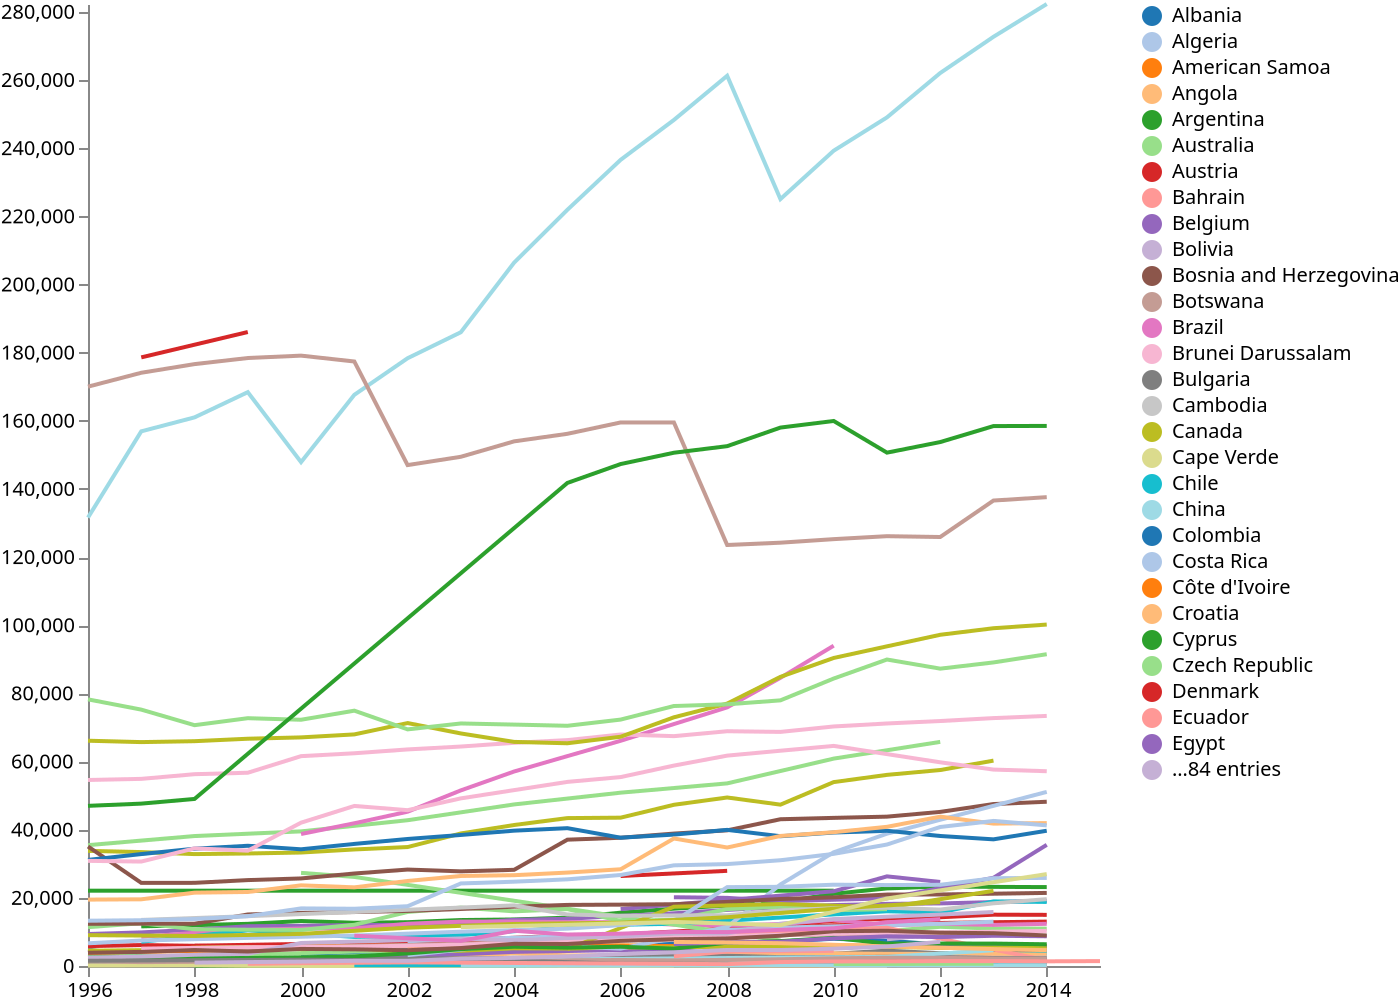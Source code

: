 {
  "$schema": "https://vega.github.io/schema/vega/v3.0.json",
  "width": 700,
  "height": 500,
  "autosize": {"type": "fit", "resize": true, "contains": "padding"},
  "data": [
    {
      "name": "source",
      "values": [
  {"area":"Albania","year":2008,"Units of measurement":"Number","value":196},
  {"area":"Algeria","year":2005,"Units of measurement":"Number","value":4863},
  {"area":"American Samoa","year":2005,"Units of measurement":"Number","value":6},
  {"area":"American Samoa","year":2004,"Units of measurement":"Number","value":9},
  {"area":"American Samoa","year":2003,"Units of measurement":"Number","value":24},
  {"area":"American Samoa","year":2002,"Units of measurement":"Number","value":5},
  {"area":"Angola","year":2011,"Units of measurement":"Number","value":916},
  {"area":"Argentina","year":2014,"Units of measurement":"Number","value":23153},
  {"area":"Argentina","year":2013,"Units of measurement":"Number","value":23220.21},
  {"area":"Argentina","year":2012,"Units of measurement":"Number","value":23331.54},
  {"area":"Argentina","year":2011,"Units of measurement":"Number","value":22766},
  {"area":"Argentina","year":2010,"Units of measurement":"Number","value":21190},
  {"area":"Argentina","year":2009,"Units of measurement":"Number","value":18728},
  {"area":"Argentina","year":2008,"Units of measurement":"Number","value":17747},
  {"area":"Argentina","year":2007,"Units of measurement":"Number","value":16825},
  {"area":"Argentina","year":2006,"Units of measurement":"Number","value":15648},
  {"area":"Argentina","year":2005,"Units of measurement":"Number","value":14200},
  {"area":"Argentina","year":2004,"Units of measurement":"Number","value":13655},
  {"area":"Argentina","year":2003,"Units of measurement":"Number","value":13485},
  {"area":"Argentina","year":2002,"Units of measurement":"Number","value":12854},
  {"area":"Argentina","year":2001,"Units of measurement":"Number","value":12690},
  {"area":"Argentina","year":2000,"Units of measurement":"Number","value":13199},
  {"area":"Argentina","year":1999,"Units of measurement":"Number","value":12372},
  {"area":"Argentina","year":1998,"Units of measurement":"Number","value":11999},
  {"area":"Argentina","year":1997,"Units of measurement":"Number","value":11631},
  {"area":"Australia","year":2012,"Units of measurement":"Number","value":65771.6},
  {"area":"Australia","year":2010,"Units of measurement":"Number","value":60861.8},
  {"area":"Australia","year":2008,"Units of measurement":"Number","value":53592},
  {"area":"Australia","year":2006,"Units of measurement":"Number","value":50866.9},
  {"area":"Australia","year":2004,"Units of measurement":"Number","value":47417.2},
  {"area":"Australia","year":2002,"Units of measurement":"Number","value":42780},
  {"area":"Australia","year":2000,"Units of measurement":"Number","value":39507.01},
  {"area":"Australia","year":1998,"Units of measurement":"Number","value":38136.8},
  {"area":"Australia","year":1996,"Units of measurement":"Number","value":35472.31},
  {"area":"Austria","year":2014,"Units of measurement":"Number","value":13029.8},
  {"area":"Austria","year":2013,"Units of measurement":"Number","value":12845.7},
  {"area":"Austria","year":2012,"Units of measurement":"Number","value":12634.9},
  {"area":"Austria","year":2011,"Units of measurement":"Number","value":12199.2},
  {"area":"Austria","year":2010,"Units of measurement":"Number","value":11954},
  {"area":"Austria","year":2009,"Units of measurement":"Number","value":11262},
  {"area":"Austria","year":2008,"Units of measurement":"Number","value":11016.3},
  {"area":"Austria","year":2007,"Units of measurement":"Number","value":10112},
  {"area":"Austria","year":2006,"Units of measurement":"Number","value":9261.3},
  {"area":"Austria","year":2005,"Units of measurement":"Number","value":8962.4},
  {"area":"Austria","year":2004,"Units of measurement":"Number","value":8280.8},
  {"area":"Austria","year":2002,"Units of measurement":"Number","value":6976.6},
  {"area":"Austria","year":1998,"Units of measurement":"Number","value":5955.3},
  {"area":"Bahrain","year":2014,"Units of measurement":"Number","value":449},
  {"area":"Belgium","year":2014,"Units of measurement":"Number","value":19148.3},
  {"area":"Belgium","year":2013,"Units of measurement":"Number","value":18750.3},
  {"area":"Belgium","year":2012,"Units of measurement":"Number","value":18360.52},
  {"area":"Belgium","year":2011,"Units of measurement":"Number","value":18228.233},
  {"area":"Belgium","year":2010,"Units of measurement":"Number","value":17878.123},
  {"area":"Belgium","year":2009,"Units of measurement":"Number","value":17251.621},
  {"area":"Belgium","year":2008,"Units of measurement":"Number","value":16462.26},
  {"area":"Belgium","year":2007,"Units of measurement":"Number","value":15460.944},
  {"area":"Belgium","year":2006,"Units of measurement":"Number","value":14712.937},
  {"area":"Belgium","year":2005,"Units of measurement":"Number","value":13853.239},
  {"area":"Belgium","year":2004,"Units of measurement":"Number","value":13549.21},
  {"area":"Belgium","year":2003,"Units of measurement":"Number","value":12389.191},
  {"area":"Belgium","year":2002,"Units of measurement":"Number","value":12065.966},
  {"area":"Belgium","year":2001,"Units of measurement":"Number","value":12033.63},
  {"area":"Belgium","year":2000,"Units of measurement":"Number","value":11777.682},
  {"area":"Belgium","year":1999,"Units of measurement":"Number","value":11672.938},
  {"area":"Belgium","year":1998,"Units of measurement":"Number","value":10661.77},
  {"area":"Belgium","year":1997,"Units of measurement":"Number","value":9859.853},
  {"area":"Belgium","year":1996,"Units of measurement":"Number","value":9386.44},
  {"area":"Bolivia","year":2010,"Units of measurement":"Number","value":1369.725},
  {"area":"Bolivia","year":2009,"Units of measurement":"Number","value":1198},
  {"area":"Bolivia","year":2002,"Units of measurement":"Number","value":728},
  {"area":"Bolivia","year":2001,"Units of measurement":"Number","value":702.975},
  {"area":"Bosnia and Herzegovina","year":2014,"Units of measurement":"Number","value":894.7},
  {"area":"Bosnia and Herzegovina","year":2013,"Units of measurement":"Number","value":641.1},
  {"area":"Bosnia and Herzegovina","year":2012,"Units of measurement":"Number","value":403.5},
  {"area":"Botswana","year":2012,"Units of measurement":"Number","value":120.2},
  {"area":"Brazil","year":2010,"Units of measurement":"Number","value":94003},
  {"area":"Brazil","year":2009,"Units of measurement":"Number","value":84573},
  {"area":"Brazil","year":2008,"Units of measurement":"Number","value":75901},
  {"area":"Brazil","year":2007,"Units of measurement":"Number","value":70999},
  {"area":"Brazil","year":2006,"Units of measurement":"Number","value":66092},
  {"area":"Brazil","year":2005,"Units of measurement":"Number","value":61598},
  {"area":"Brazil","year":2004,"Units of measurement":"Number","value":57079},
  {"area":"Brazil","year":2003,"Units of measurement":"Number","value":51538},
  {"area":"Brazil","year":2002,"Units of measurement":"Number","value":45279},
  {"area":"Brazil","year":2001,"Units of measurement":"Number","value":41891},
  {"area":"Brazil","year":2000,"Units of measurement":"Number","value":38734},
  {"area":"Brunei Darussalam","year":2003,"Units of measurement":"Number","value":58},
  {"area":"Brunei Darussalam","year":2002,"Units of measurement":"Number","value":59},
  {"area":"Bulgaria","year":2014,"Units of measurement":"Number","value":4498},
  {"area":"Bulgaria","year":2013,"Units of measurement":"Number","value":4045},
  {"area":"Bulgaria","year":2012,"Units of measurement":"Number","value":3754},
  {"area":"Bulgaria","year":2011,"Units of measurement":"Number","value":4504},
  {"area":"Bulgaria","year":2010,"Units of measurement":"Number","value":3608},
  {"area":"Bulgaria","year":2009,"Units of measurement":"Number","value":4390},
  {"area":"Bulgaria","year":2008,"Units of measurement":"Number","value":3774},
  {"area":"Bulgaria","year":2007,"Units of measurement":"Number","value":3605},
  {"area":"Bulgaria","year":2006,"Units of measurement":"Number","value":2756},
  {"area":"Bulgaria","year":2005,"Units of measurement":"Number","value":2607},
  {"area":"Bulgaria","year":2004,"Units of measurement":"Number","value":2362},
  {"area":"Bulgaria","year":2003,"Units of measurement":"Number","value":2193},
  {"area":"Bulgaria","year":2002,"Units of measurement":"Number","value":2181},
  {"area":"Bulgaria","year":2001,"Units of measurement":"Number","value":1987},
  {"area":"Bulgaria","year":2000,"Units of measurement":"Number","value":1886},
  {"area":"Bulgaria","year":1999,"Units of measurement":"Number","value":2212},
  {"area":"Bulgaria","year":1998,"Units of measurement":"Number","value":2576},
  {"area":"Bulgaria","year":1997,"Units of measurement":"Number","value":2654},
  {"area":"Bulgaria","year":1996,"Units of measurement":"Number","value":4847},
  {"area":"Cambodia","year":2002,"Units of measurement":"Number","value":27.76},
  {"area":"Canada","year":2013,"Units of measurement":"Number","value":60270},
  {"area":"Canada","year":2012,"Units of measurement":"Number","value":57510},
  {"area":"Canada","year":2011,"Units of measurement":"Number","value":56090},
  {"area":"Canada","year":2010,"Units of measurement":"Number","value":53970},
  {"area":"Canada","year":2009,"Units of measurement":"Number","value":47350},
  {"area":"Canada","year":2008,"Units of measurement":"Number","value":49450},
  {"area":"Canada","year":2007,"Units of measurement":"Number","value":47310},
  {"area":"Canada","year":2006,"Units of measurement":"Number","value":43530},
  {"area":"Canada","year":2005,"Units of measurement":"Number","value":43400},
  {"area":"Canada","year":2004,"Units of measurement":"Number","value":41380},
  {"area":"Canada","year":2003,"Units of measurement":"Number","value":38900},
  {"area":"Canada","year":2002,"Units of measurement":"Number","value":34910},
  {"area":"Canada","year":2001,"Units of measurement":"Number","value":34200},
  {"area":"Canada","year":2000,"Units of measurement":"Number","value":33300},
  {"area":"Canada","year":1999,"Units of measurement":"Number","value":33020},
  {"area":"Canada","year":1998,"Units of measurement":"Number","value":32840},
  {"area":"Canada","year":1997,"Units of measurement":"Number","value":33430},
  {"area":"Canada","year":1996,"Units of measurement":"Number","value":33790},
  {"area":"Cape Verde","year":2011,"Units of measurement":"Number","value":25},
  {"area":"Chile","year":2014,"Units of measurement":"Number","value":3600.403},
  {"area":"Chile","year":2013,"Units of measurement":"Number","value":3259.392},
  {"area":"Chile","year":2012,"Units of measurement":"Number","value":3561.34},
  {"area":"Chile","year":2011,"Units of measurement":"Number","value":3294.5},
  {"area":"Chile","year":2010,"Units of measurement":"Number","value":3274},
  {"area":"Chile","year":2009,"Units of measurement":"Number","value":3007},
  {"area":"Chile","year":2008,"Units of measurement":"Number","value":3238.44},
  {"area":"Chile","year":2007,"Units of measurement":"Number","value":2994.36},
  {"area":"China","year":2014,"Units of measurement":"Number","value":282304.4},
  {"area":"China","year":2013,"Units of measurement":"Number","value":272682.7},
  {"area":"China","year":2012,"Units of measurement":"Number","value":262052},
  {"area":"China","year":2011,"Units of measurement":"Number","value":249025},
  {"area":"China","year":2010,"Units of measurement":"Number","value":239250.8},
  {"area":"China","year":2009,"Units of measurement":"Number","value":225057},
  {"area":"China","year":2008,"Units of measurement":"Number","value":261237},
  {"area":"China","year":2007,"Units of measurement":"Number","value":248279},
  {"area":"China","year":2006,"Units of measurement":"Number","value":236578.2},
  {"area":"China","year":2005,"Units of measurement":"Number","value":221908},
  {"area":"China","year":2004,"Units of measurement":"Number","value":206409},
  {"area":"China","year":2003,"Units of measurement":"Number","value":185987},
  {"area":"China","year":2002,"Units of measurement":"Number","value":178353},
  {"area":"China","year":2001,"Units of measurement":"Number","value":167616},
  {"area":"China","year":2000,"Units of measurement":"Number","value":147866},
  {"area":"China","year":1999,"Units of measurement":"Number","value":168400},
  {"area":"China","year":1998,"Units of measurement":"Number","value":161000},
  {"area":"China","year":1997,"Units of measurement":"Number","value":156900},
  {"area":"China","year":1996,"Units of measurement":"Number","value":131600},
  {"area":"Colombia","year":2013,"Units of measurement":"Number","value":6469.06456761487},
  {"area":"Colombia","year":2012,"Units of measurement":"Number","value":6291.61685109181},
  {"area":"Colombia","year":2011,"Units of measurement":"Number","value":7428.64873780543},
  {"area":"Colombia","year":2010,"Units of measurement":"Number","value":7989.62012720376},
  {"area":"Colombia","year":2009,"Units of measurement":"Number","value":7202.33427544664},
  {"area":"Colombia","year":2008,"Units of measurement":"Number","value":6590.09383885203},
  {"area":"Colombia","year":2007,"Units of measurement":"Number","value":6532.78594928209},
  {"area":"Colombia","year":2006,"Units of measurement":"Number","value":5652.9286185186},
  {"area":"Colombia","year":2005,"Units of measurement":"Number","value":4892.75039856842},
  {"area":"Colombia","year":2004,"Units of measurement":"Number","value":4204.80206852857},
  {"area":"Colombia","year":2003,"Units of measurement":"Number","value":5167.6301466033},
  {"area":"Colombia","year":2002,"Units of measurement":"Number","value":4666.0317676527},
  {"area":"Colombia","year":2001,"Units of measurement":"Number","value":4052.0981759215},
  {"area":"Colombia","year":2000,"Units of measurement":"Number","value":3583.1458768812},
  {"area":"Costa Rica","year":2013,"Units of measurement":"Number","value":1201},
  {"area":"Costa Rica","year":2012,"Units of measurement":"Number","value":1007},
  {"area":"Costa Rica","year":2011,"Units of measurement":"Number","value":920},
  {"area":"Costa Rica","year":2010,"Units of measurement":"Number","value":883},
  {"area":"Costa Rica","year":2009,"Units of measurement":"Number","value":818},
  {"area":"Costa Rica","year":2008,"Units of measurement":"Number","value":848},
  {"area":"Costa Rica","year":2005,"Units of measurement":"Number","value":420.8},
  {"area":"Côte d'Ivoire","year":2005,"Units of measurement":"Number","value":1240},
  {"area":"Croatia","year":2014,"Units of measurement":"Number","value":3337},
  {"area":"Croatia","year":2013,"Units of measurement":"Number","value":3526},
  {"area":"Croatia","year":2012,"Units of measurement":"Number","value":3559},
  {"area":"Croatia","year":2011,"Units of measurement":"Number","value":3558},
  {"area":"Croatia","year":2010,"Units of measurement":"Number","value":3716},
  {"area":"Croatia","year":2009,"Units of measurement":"Number","value":3603},
  {"area":"Croatia","year":2008,"Units of measurement":"Number","value":3704},
  {"area":"Croatia","year":2007,"Units of measurement":"Number","value":3385},
  {"area":"Croatia","year":2006,"Units of measurement":"Number","value":3128},
  {"area":"Croatia","year":2005,"Units of measurement":"Number","value":3118},
  {"area":"Croatia","year":2004,"Units of measurement":"Number","value":3705},
  {"area":"Croatia","year":2003,"Units of measurement":"Number","value":2790},
  {"area":"Croatia","year":2002,"Units of measurement":"Number","value":5297},
  {"area":"Cyprus","year":2014,"Units of measurement":"Number","value":520},
  {"area":"Cyprus","year":2013,"Units of measurement":"Number","value":549},
  {"area":"Cyprus","year":2012,"Units of measurement":"Number","value":527},
  {"area":"Cyprus","year":2011,"Units of measurement":"Number","value":559},
  {"area":"Cyprus","year":2010,"Units of measurement":"Number","value":527},
  {"area":"Cyprus","year":2009,"Units of measurement":"Number","value":492},
  {"area":"Cyprus","year":2008,"Units of measurement":"Number","value":439},
  {"area":"Cyprus","year":2007,"Units of measurement":"Number","value":465},
  {"area":"Cyprus","year":2006,"Units of measurement":"Number","value":435},
  {"area":"Cyprus","year":2005,"Units of measurement":"Number","value":414},
  {"area":"Cyprus","year":2004,"Units of measurement":"Number","value":349},
  {"area":"Cyprus","year":2003,"Units of measurement":"Number","value":256},
  {"area":"Cyprus","year":2002,"Units of measurement":"Number","value":194},
  {"area":"Cyprus","year":2001,"Units of measurement":"Number","value":138},
  {"area":"Cyprus","year":2000,"Units of measurement":"Number","value":128},
  {"area":"Cyprus","year":1999,"Units of measurement":"Number","value":118},
  {"area":"Cyprus","year":1998,"Units of measurement":"Number","value":104},
  {"area":"Czech Republic","year":2014,"Units of measurement":"Number","value":10964.9},
  {"area":"Czech Republic","year":2013,"Units of measurement":"Number","value":10995.058},
  {"area":"Czech Republic","year":2012,"Units of measurement":"Number","value":11498.434},
  {"area":"Czech Republic","year":2011,"Units of measurement":"Number","value":10289.401},
  {"area":"Czech Republic","year":2010,"Units of measurement":"Number","value":10114.54},
  {"area":"Czech Republic","year":2009,"Units of measurement":"Number","value":9664.305},
  {"area":"Czech Republic","year":2008,"Units of measurement":"Number","value":9357.889},
  {"area":"Czech Republic","year":2007,"Units of measurement":"Number","value":8663.503},
  {"area":"Czech Republic","year":2006,"Units of measurement":"Number","value":8352.201},
  {"area":"Czech Republic","year":2005,"Units of measurement":"Number","value":7575.494},
  {"area":"Czech Republic","year":2004,"Units of measurement":"Number","value":4273.923},
  {"area":"Czech Republic","year":2003,"Units of measurement":"Number","value":4318},
  {"area":"Czech Republic","year":2002,"Units of measurement":"Number","value":4283},
  {"area":"Czech Republic","year":2001,"Units of measurement":"Number","value":4249},
  {"area":"Czech Republic","year":2000,"Units of measurement":"Number","value":3768},
  {"area":"Czech Republic","year":1999,"Units of measurement":"Number","value":3380},
  {"area":"Czech Republic","year":1998,"Units of measurement":"Number","value":2884},
  {"area":"Czech Republic","year":1997,"Units of measurement":"Number","value":2848},
  {"area":"Czech Republic","year":1996,"Units of measurement":"Number","value":3505},
  {"area":"Denmark","year":2014,"Units of measurement":"Number","value":15011.7},
  {"area":"Denmark","year":2013,"Units of measurement":"Number","value":15056.9},
  {"area":"Denmark","year":2012,"Units of measurement":"Number","value":14305},
  {"area":"Denmark","year":2011,"Units of measurement":"Number","value":13881},
  {"area":"Denmark","year":2010,"Units of measurement":"Number","value":13250.4},
  {"area":"Denmark","year":2009,"Units of measurement":"Number","value":12010},
  {"area":"Denmark","year":2008,"Units of measurement":"Number","value":10954.24},
  {"area":"Denmark","year":2007,"Units of measurement":"Number","value":9641.95},
  {"area":"Denmark","year":2006,"Units of measurement":"Number","value":8762.63},
  {"area":"Denmark","year":2005,"Units of measurement":"Number","value":8242.29},
  {"area":"Denmark","year":2004,"Units of measurement":"Number","value":7846},
  {"area":"Denmark","year":2003,"Units of measurement":"Number","value":7668.63},
  {"area":"Denmark","year":2002,"Units of measurement":"Number","value":7379.1},
  {"area":"Denmark","year":2001,"Units of measurement":"Number","value":6105},
  {"area":"Denmark","year":2000,"Units of measurement":"Number","value":5866},
  {"area":"Denmark","year":1999,"Units of measurement":"Number","value":5722},
  {"area":"Denmark","year":1997,"Units of measurement":"Number","value":6143},
  {"area":"Denmark","year":1996,"Units of measurement":"Number","value":5831.5},
  {"area":"Ecuador","year":2011,"Units of measurement":"Number","value":2159.5444444444},
  {"area":"Ecuador","year":2010,"Units of measurement":"Number","value":1605.4777777778},
  {"area":"Ecuador","year":2009,"Units of measurement":"Number","value":1311.6222222222},
  {"area":"Ecuador","year":2008,"Units of measurement":"Number","value":1268},
  {"area":"Egypt","year":2014,"Units of measurement":"Number","value":35562.55},
  {"area":"Egypt","year":2013,"Units of measurement":"Number","value":25888.6},
  {"area":"Egypt","year":2011,"Units of measurement":"Number","value":19853.4},
  {"area":"Egypt","year":2009,"Units of measurement":"Number","value":19024.9},
  {"area":"Egypt","year":2008,"Units of measurement":"Number","value":19993.5},
  {"area":"Egypt","year":2007,"Units of measurement":"Number","value":20180},
  {"area":"Estonia","year":2014,"Units of measurement":"Number","value":2443},
  {"area":"Estonia","year":2013,"Units of measurement":"Number","value":2398},
  {"area":"Estonia","year":2012,"Units of measurement":"Number","value":2534},
  {"area":"Estonia","year":2011,"Units of measurement":"Number","value":2398},
  {"area":"Estonia","year":2010,"Units of measurement":"Number","value":2179},
  {"area":"Estonia","year":2009,"Units of measurement":"Number","value":2397},
  {"area":"Estonia","year":2008,"Units of measurement":"Number","value":2126},
  {"area":"Estonia","year":2007,"Units of measurement":"Number","value":2084},
  {"area":"Estonia","year":2006,"Units of measurement":"Number","value":2042},
  {"area":"Estonia","year":2005,"Units of measurement":"Number","value":1905},
  {"area":"Estonia","year":2004,"Units of measurement":"Number","value":2162},
  {"area":"Estonia","year":2003,"Units of measurement":"Number","value":1974},
  {"area":"Estonia","year":2002,"Units of measurement":"Number","value":2090},
  {"area":"Estonia","year":2001,"Units of measurement":"Number","value":1764},
  {"area":"Estonia","year":2000,"Units of measurement":"Number","value":1806},
  {"area":"Estonia","year":1999,"Units of measurement":"Number","value":1991},
  {"area":"Estonia","year":1998,"Units of measurement":"Number","value":2044},
  {"area":"Estonia","year":1997,"Units of measurement":"Number","value":2185},
  {"area":"Estonia","year":1996,"Units of measurement":"Number","value":1669},
  {"area":"Ethiopia","year":2013,"Units of measurement":"Number","value":1730.8},
  {"area":"Ethiopia","year":2010,"Units of measurement":"Number","value":1868},
  {"area":"Ethiopia","year":2007,"Units of measurement":"Number","value":254},
  {"area":"Ethiopia","year":2005,"Units of measurement":"Number","value":193},
  {"area":"Faeroe Islands","year":2003,"Units of measurement":"Number","value":14},
  {"area":"Finland","year":2014,"Units of measurement":"Number","value":12381.4},
  {"area":"Finland","year":2013,"Units of measurement":"Number","value":12056},
  {"area":"Finland","year":2012,"Units of measurement":"Number","value":12367.5},
  {"area":"Finland","year":2011,"Units of measurement":"Number","value":11963.95},
  {"area":"Finland","year":2010,"Units of measurement":"Number","value":13547.656},
  {"area":"Finland","year":2009,"Units of measurement":"Number","value":12304.233},
  {"area":"Finland","year":2008,"Units of measurement":"Number","value":11849},
  {"area":"Finland","year":2007,"Units of measurement":"Number","value":12152.789},
  {"area":"Finland","year":2006,"Units of measurement":"Number","value":12848.661},
  {"area":"Finland","year":2005,"Units of measurement":"Number","value":12879.065},
  {"area":"Finland","year":2004,"Units of measurement":"Number","value":13036.802},
  {"area":"Finland","year":2003,"Units of measurement":"Number","value":13033},
  {"area":"Finland","year":2002,"Units of measurement":"Number","value":12391},
  {"area":"Finland","year":2001,"Units of measurement":"Number","value":11008},
  {"area":"Finland","year":2000,"Units of measurement":"Number","value":10999},
  {"area":"Finland","year":1999,"Units of measurement":"Number","value":10555},
  {"area":"Finland","year":1998,"Units of measurement":"Number","value":9709},
  {"area":"Finland","year":1997,"Units of measurement":"Number","value":8571},
  {"area":"France","year":2014,"Units of measurement":"Number","value":73393.14},
  {"area":"France","year":2013,"Units of measurement":"Number","value":72749},
  {"area":"France","year":2012,"Units of measurement":"Number","value":71890},
  {"area":"France","year":2011,"Units of measurement":"Number","value":71169.7},
  {"area":"France","year":2010,"Units of measurement":"Number","value":70294.634},
  {"area":"France","year":2009,"Units of measurement":"Number","value":68695.75},
  {"area":"France","year":2008,"Units of measurement":"Number","value":68897.28},
  {"area":"France","year":2007,"Units of measurement":"Number","value":67451.13},
  {"area":"France","year":2006,"Units of measurement":"Number","value":67935.23},
  {"area":"France","year":2005,"Units of measurement":"Number","value":66290.31},
  {"area":"France","year":2004,"Units of measurement":"Number","value":65497.58},
  {"area":"France","year":2003,"Units of measurement":"Number","value":64403.28},
  {"area":"France","year":2002,"Units of measurement":"Number","value":63555},
  {"area":"France","year":2001,"Units of measurement":"Number","value":62427},
  {"area":"France","year":2000,"Units of measurement":"Number","value":61583},
  {"area":"France","year":1999,"Units of measurement":"Number","value":56717},
  {"area":"France","year":1998,"Units of measurement":"Number","value":56288},
  {"area":"France","year":1997,"Units of measurement":"Number","value":54916},
  {"area":"France","year":1996,"Units of measurement":"Number","value":54592},
  {"area":"Gambia","year":2009,"Units of measurement":"Number","value":8},
  {"area":"Georgia","year":2014,"Units of measurement":"Number","value":2362},
  {"area":"Georgia","year":2013,"Units of measurement":"Number","value":2293},
  {"area":"Germany","year":2014,"Units of measurement":"Number","value":100200},
  {"area":"Germany","year":2013,"Units of measurement":"Number","value":99123.476},
  {"area":"Germany","year":2012,"Units of measurement":"Number","value":97199.082},
  {"area":"Germany","year":2011,"Units of measurement":"Number","value":93810.53},
  {"area":"Germany","year":2010,"Units of measurement":"Number","value":90397.973},
  {"area":"Germany","year":2009,"Units of measurement":"Number","value":84851.897},
  {"area":"Germany","year":2008,"Units of measurement":"Number","value":77004.075},
  {"area":"Germany","year":2007,"Units of measurement":"Number","value":72985},
  {"area":"Germany","year":2006,"Units of measurement":"Number","value":67273},
  {"area":"Germany","year":2005,"Units of measurement":"Number","value":65363},
  {"area":"Germany","year":2004,"Units of measurement":"Number","value":65764},
  {"area":"Germany","year":2003,"Units of measurement":"Number","value":68243},
  {"area":"Germany","year":2002,"Units of measurement":"Number","value":71292},
  {"area":"Germany","year":2001,"Units of measurement":"Number","value":67962},
  {"area":"Germany","year":2000,"Units of measurement":"Number","value":67087},
  {"area":"Germany","year":1999,"Units of measurement":"Number","value":66695},
  {"area":"Germany","year":1998,"Units of measurement":"Number","value":65973},
  {"area":"Germany","year":1997,"Units of measurement":"Number","value":65704},
  {"area":"Germany","year":1996,"Units of measurement":"Number","value":66110},
  {"area":"Ghana","year":2010,"Units of measurement":"Number","value":563.7},
  {"area":"Ghana","year":2007,"Units of measurement":"Number","value":47},
  {"area":"Greece","year":2014,"Units of measurement":"Number","value":18800.94},
  {"area":"Greece","year":2013,"Units of measurement":"Number","value":18956.74},
  {"area":"Greece","year":2012,"Units of measurement":"Number","value":15723.352},
  {"area":"Greece","year":2011,"Units of measurement":"Number","value":16067.96},
  {"area":"Greece","year":2007,"Units of measurement":"Number","value":12382},
  {"area":"Greece","year":2006,"Units of measurement":"Number","value":12110.4},
  {"area":"Greece","year":2005,"Units of measurement":"Number","value":11355.51},
  {"area":"Greece","year":2003,"Units of measurement":"Number","value":9071.67},
  {"area":"Greece","year":2001,"Units of measurement":"Number","value":8544.25},
  {"area":"Greece","year":1999,"Units of measurement":"Number","value":10471.08},
  {"area":"Greece","year":1997,"Units of measurement":"Number","value":7119.32},
  {"area":"Guam","year":2005,"Units of measurement":"Number","value":44},
  {"area":"Guatemala","year":2012,"Units of measurement":"Number","value":292},
  {"area":"Guatemala","year":2011,"Units of measurement":"Number","value":247},
  {"area":"Guatemala","year":2010,"Units of measurement":"Number","value":251},
  {"area":"Guatemala","year":2009,"Units of measurement":"Number","value":277},
  {"area":"Guatemala","year":2008,"Units of measurement":"Number","value":349},
  {"area":"Guatemala","year":2007,"Units of measurement":"Number","value":276},
  {"area":"Guatemala","year":2006,"Units of measurement":"Number","value":227},
  {"area":"Guatemala","year":2005,"Units of measurement":"Number","value":273.5},
  {"area":"Hong Kong Special Administrative Region of China","year":2013,"Units of measurement":"Number","value":13011},
  {"area":"Hong Kong Special Administrative Region of China","year":2012,"Units of measurement":"Number","value":12377},
  {"area":"Hong Kong Special Administrative Region of China","year":2010,"Units of measurement":"Number","value":11632},
  {"area":"Hong Kong Special Administrative Region of China","year":2009,"Units of measurement":"Number","value":11271},
  {"area":"Hong Kong Special Administrative Region of China","year":2006,"Units of measurement":"Number","value":9141},
  {"area":"Hong Kong Special Administrative Region of China","year":2004,"Units of measurement":"Number","value":8291},
  {"area":"Hong Kong Special Administrative Region of China","year":2002,"Units of measurement":"Number","value":7285},
  {"area":"Hungary","year":2014,"Units of measurement":"Number","value":5860},
  {"area":"Hungary","year":2013,"Units of measurement":"Number","value":5939},
  {"area":"Hungary","year":2012,"Units of measurement":"Number","value":5932},
  {"area":"Hungary","year":2011,"Units of measurement":"Number","value":5975},
  {"area":"Hungary","year":2010,"Units of measurement":"Number","value":6041},
  {"area":"Hungary","year":2009,"Units of measurement":"Number","value":6164},
  {"area":"Hungary","year":2008,"Units of measurement":"Number","value":5872},
  {"area":"Hungary","year":2007,"Units of measurement":"Number","value":5833},
  {"area":"Hungary","year":2006,"Units of measurement":"Number","value":6073},
  {"area":"Hungary","year":2005,"Units of measurement":"Number","value":5911},
  {"area":"Hungary","year":2004,"Units of measurement":"Number","value":5902},
  {"area":"Hungary","year":2003,"Units of measurement":"Number","value":5957},
  {"area":"Hungary","year":2002,"Units of measurement":"Number","value":5999},
  {"area":"Hungary","year":2001,"Units of measurement":"Number","value":5938},
  {"area":"Hungary","year":2000,"Units of measurement":"Number","value":5852},
  {"area":"Hungary","year":1999,"Units of measurement":"Number","value":4768},
  {"area":"Hungary","year":1998,"Units of measurement":"Number","value":4398},
  {"area":"Hungary","year":1997,"Units of measurement":"Number","value":4194},
  {"area":"Hungary","year":1996,"Units of measurement":"Number","value":3857},
  {"area":"Iceland","year":2014,"Units of measurement":"Number","value":1032.51},
  {"area":"Iceland","year":2013,"Units of measurement":"Number","value":1011.39},
  {"area":"Iceland","year":2011,"Units of measurement":"Number","value":733.3},
  {"area":"Iceland","year":2009,"Units of measurement":"Number","value":993.5},
  {"area":"Iceland","year":2008,"Units of measurement":"Number","value":648.423},
  {"area":"Iceland","year":2007,"Units of measurement":"Number","value":620.5},
  {"area":"Iceland","year":2006,"Units of measurement":"Number","value":663.08},
  {"area":"Iceland","year":2005,"Units of measurement":"Number","value":585.1},
  {"area":"Iceland","year":2003,"Units of measurement":"Number","value":562},
  {"area":"Iceland","year":2001,"Units of measurement":"Number","value":514.9},
  {"area":"Iceland","year":1999,"Units of measurement":"Number","value":479.5},
  {"area":"Iceland","year":1998,"Units of measurement":"Number","value":475.551},
  {"area":"Iceland","year":1997,"Units of measurement":"Number","value":461.7},
  {"area":"India","year":2010,"Units of measurement":"Number","value":22100},
  {"area":"India","year":2005,"Units of measurement":"Number","value":22100},
  {"area":"India","year":2000,"Units of measurement":"Number","value":22100},
  {"area":"India","year":1998,"Units of measurement":"Number","value":22100},
  {"area":"India","year":1996,"Units of measurement":"Number","value":22100},
  {"area":"Indonesia","year":2009,"Units of measurement":"Number","value":7470.33},
  {"area":"Indonesia","year":2001,"Units of measurement":"Number","value":26138},
  {"area":"Indonesia","year":2000,"Units of measurement":"Number","value":27329},
  {"area":"Iran, Islamic Republic of","year":2008,"Units of measurement":"Number","value":27930},
  {"area":"Iran, Islamic Republic of","year":2006,"Units of measurement":"Number","value":26409},
  {"area":"Iraq","year":2014,"Units of measurement":"Number","value":1650},
  {"area":"Iraq","year":2011,"Units of measurement":"Number","value":11221},
  {"area":"Iraq","year":2010,"Units of measurement":"Number","value":10721},
  {"area":"Iraq","year":2009,"Units of measurement":"Number","value":10202},
  {"area":"Iraq","year":2008,"Units of measurement":"Number","value":9597},
  {"area":"Iraq","year":2007,"Units of measurement":"Number","value":9033},
  {"area":"Ireland","year":2014,"Units of measurement":"Number","value":5747},
  {"area":"Ireland","year":2013,"Units of measurement":"Number","value":5614.3},
  {"area":"Ireland","year":2012,"Units of measurement":"Number","value":5722},
  {"area":"Ireland","year":2011,"Units of measurement":"Number","value":5726},
  {"area":"Ireland","year":2010,"Units of measurement":"Number","value":5730},
  {"area":"Ireland","year":2009,"Units of measurement":"Number","value":5937},
  {"area":"Ireland","year":2008,"Units of measurement":"Number","value":6174},
  {"area":"Ireland","year":2007,"Units of measurement":"Number","value":4910},
  {"area":"Ireland","year":2006,"Units of measurement":"Number","value":4672},
  {"area":"Ireland","year":2005,"Units of measurement":"Number","value":4400},
  {"area":"Ireland","year":2004,"Units of measurement":"Number","value":4151},
  {"area":"Ireland","year":2003,"Units of measurement":"Number","value":3474},
  {"area":"Ireland","year":2002,"Units of measurement":"Number","value":2797},
  {"area":"Ireland","year":2001,"Units of measurement":"Number","value":2473},
  {"area":"Ireland","year":2000,"Units of measurement":"Number","value":2148},
  {"area":"Ireland","year":1999,"Units of measurement":"Number","value":2286},
  {"area":"Ireland","year":1998,"Units of measurement":"Number","value":2425},
  {"area":"Ireland","year":1997,"Units of measurement":"Number","value":2245},
  {"area":"Ireland","year":1996,"Units of measurement":"Number","value":2066},
  {"area":"Israel","year":2013,"Units of measurement":"Number","value":9614},
  {"area":"Israel","year":2012,"Units of measurement":"Number","value":9433},
  {"area":"Israel","year":2011,"Units of measurement":"Number","value":7837},
  {"area":"Italy","year":2014,"Units of measurement":"Number","value":48203.2},
  {"area":"Italy","year":2013,"Units of measurement":"Number","value":47526.4},
  {"area":"Italy","year":2012,"Units of measurement":"Number","value":45223},
  {"area":"Italy","year":2011,"Units of measurement":"Number","value":43828.2},
  {"area":"Italy","year":2010,"Units of measurement":"Number","value":43470.2},
  {"area":"Italy","year":2009,"Units of measurement":"Number","value":43066.5},
  {"area":"Italy","year":2008,"Units of measurement":"Number","value":39808.9},
  {"area":"Italy","year":2007,"Units of measurement":"Number","value":38860},
  {"area":"Italy","year":2006,"Units of measurement":"Number","value":37635.9},
  {"area":"Italy","year":2005,"Units of measurement":"Number","value":37073.3},
  {"area":"Italy","year":2004,"Units of measurement":"Number","value":28226},
  {"area":"Italy","year":2003,"Units of measurement":"Number","value":27774},
  {"area":"Italy","year":2002,"Units of measurement":"Number","value":28301},
  {"area":"Italy","year":2001,"Units of measurement":"Number","value":27146},
  {"area":"Italy","year":2000,"Units of measurement":"Number","value":25696},
  {"area":"Italy","year":1999,"Units of measurement":"Number","value":25209},
  {"area":"Italy","year":1998,"Units of measurement":"Number","value":24406},
  {"area":"Italy","year":1997,"Units of measurement":"Number","value":24397},
  {"area":"Italy","year":1996,"Units of measurement":"Number","value":35069},
  {"area":"Japan","year":2014,"Units of measurement":"Number","value":137586},
  {"area":"Japan","year":2013,"Units of measurement":"Number","value":136593},
  {"area":"Japan","year":2012,"Units of measurement":"Number","value":125890},
  {"area":"Japan","year":2011,"Units of measurement":"Number","value":126133},
  {"area":"Japan","year":2010,"Units of measurement":"Number","value":125263},
  {"area":"Japan","year":2009,"Units of measurement":"Number","value":124224},
  {"area":"Japan","year":2008,"Units of measurement":"Number","value":123549},
  {"area":"Japan","year":2007,"Units of measurement":"Number","value":159512},
  {"area":"Japan","year":2006,"Units of measurement":"Number","value":159512},
  {"area":"Japan","year":2005,"Units of measurement":"Number","value":156176},
  {"area":"Japan","year":2004,"Units of measurement":"Number","value":153962},
  {"area":"Japan","year":2003,"Units of measurement":"Number","value":149435},
  {"area":"Japan","year":2002,"Units of measurement":"Number","value":147000},
  {"area":"Japan","year":2001,"Units of measurement":"Number","value":177395},
  {"area":"Japan","year":2000,"Units of measurement":"Number","value":179116},
  {"area":"Japan","year":1999,"Units of measurement":"Number","value":178418},
  {"area":"Japan","year":1998,"Units of measurement":"Number","value":176627},
  {"area":"Japan","year":1997,"Units of measurement":"Number","value":174093},
  {"area":"Japan","year":1996,"Units of measurement":"Number","value":170017},
  {"area":"Kenya","year":2010,"Units of measurement":"Number","value":5647},
  {"area":"Lao People's Democratic Republic","year":2002,"Units of measurement":"Number","value":30},
  {"area":"Latvia","year":2014,"Units of measurement":"Number","value":2291},
  {"area":"Latvia","year":2013,"Units of measurement":"Number","value":2348},
  {"area":"Latvia","year":2012,"Units of measurement":"Number","value":2607},
  {"area":"Latvia","year":2011,"Units of measurement":"Number","value":2708},
  {"area":"Latvia","year":2010,"Units of measurement":"Number","value":2629},
  {"area":"Latvia","year":2009,"Units of measurement":"Number","value":2596},
  {"area":"Latvia","year":2008,"Units of measurement":"Number","value":3032},
  {"area":"Latvia","year":2007,"Units of measurement":"Number","value":3016},
  {"area":"Latvia","year":2006,"Units of measurement":"Number","value":2648},
  {"area":"Latvia","year":2005,"Units of measurement":"Number","value":2224},
  {"area":"Latvia","year":2004,"Units of measurement":"Number","value":2385},
  {"area":"Latvia","year":2003,"Units of measurement":"Number","value":2222},
  {"area":"Latvia","year":2002,"Units of measurement":"Number","value":2226},
  {"area":"Latvia","year":2001,"Units of measurement":"Number","value":2242},
  {"area":"Latvia","year":2000,"Units of measurement":"Number","value":2156},
  {"area":"Latvia","year":1999,"Units of measurement":"Number","value":1682},
  {"area":"Latvia","year":1998,"Units of measurement":"Number","value":1530},
  {"area":"Latvia","year":1997,"Units of measurement":"Number","value":1344},
  {"area":"Latvia","year":1996,"Units of measurement":"Number","value":1218},
  {"area":"Lesotho","year":2011,"Units of measurement":"Number","value":11.9},
  {"area":"Lesotho","year":2009,"Units of measurement":"Number","value":38.6},
  {"area":"Lesotho","year":2004,"Units of measurement":"Number","value":9},
  {"area":"Lithuania","year":2014,"Units of measurement":"Number","value":5241},
  {"area":"Lithuania","year":2013,"Units of measurement":"Number","value":5399},
  {"area":"Lithuania","year":2012,"Units of measurement":"Number","value":5334},
  {"area":"Lithuania","year":2011,"Units of measurement":"Number","value":5645},
  {"area":"Lithuania","year":2010,"Units of measurement":"Number","value":5890},
  {"area":"Lithuania","year":2009,"Units of measurement":"Number","value":5650},
  {"area":"Lithuania","year":2008,"Units of measurement":"Number","value":5622},
  {"area":"Lithuania","year":2007,"Units of measurement":"Number","value":5509},
  {"area":"Lithuania","year":2006,"Units of measurement":"Number","value":5452},
  {"area":"Lithuania","year":2005,"Units of measurement":"Number","value":5116},
  {"area":"Lithuania","year":2004,"Units of measurement":"Number","value":5196},
  {"area":"Lithuania","year":2003,"Units of measurement":"Number","value":4478},
  {"area":"Lithuania","year":2002,"Units of measurement":"Number","value":4190},
  {"area":"Lithuania","year":2001,"Units of measurement":"Number","value":5226},
  {"area":"Lithuania","year":2000,"Units of measurement":"Number","value":4932},
  {"area":"Lithuania","year":1999,"Units of measurement":"Number","value":5556},
  {"area":"Lithuania","year":1998,"Units of measurement":"Number","value":5367},
  {"area":"Lithuania","year":1997,"Units of measurement":"Number","value":4646},
  {"area":"Lithuania","year":1996,"Units of measurement":"Number","value":4479},
  {"area":"Luxembourg","year":2014,"Units of measurement":"Number","value":778},
  {"area":"Luxembourg","year":2013,"Units of measurement":"Number","value":769},
  {"area":"Luxembourg","year":2012,"Units of measurement":"Number","value":651.38},
  {"area":"Luxembourg","year":2011,"Units of measurement":"Number","value":566.39},
  {"area":"Luxembourg","year":2010,"Units of measurement":"Number","value":490.88},
  {"area":"Luxembourg","year":2009,"Units of measurement":"Number","value":428.4},
  {"area":"Luxembourg","year":2008,"Units of measurement":"Number","value":281.6},
  {"area":"Luxembourg","year":2007,"Units of measurement":"Number","value":176},
  {"area":"Luxembourg","year":2006,"Units of measurement":"Number","value":159.4},
  {"area":"Luxembourg","year":2005,"Units of measurement":"Number","value":157.4},
  {"area":"Luxembourg","year":2004,"Units of measurement":"Number","value":142.8},
  {"area":"Luxembourg","year":2003,"Units of measurement":"Number","value":30.1},
  {"area":"Luxembourg","year":2001,"Units of measurement":"Number","value":30},
  {"area":"Luxembourg","year":2000,"Units of measurement":"Number","value":22},
  {"area":"Macao Special Administrative Region of China","year":2014,"Units of measurement":"Number","value":577.78},
  {"area":"Macao Special Administrative Region of China","year":2013,"Units of measurement":"Number","value":471.3},
  {"area":"Macao Special Administrative Region of China","year":2005,"Units of measurement":"Number","value":244.5},
  {"area":"Madagascar","year":2011,"Units of measurement":"Number","value":1106},
  {"area":"Madagascar","year":2010,"Units of measurement":"Number","value":1099},
  {"area":"Madagascar","year":2009,"Units of measurement":"Number","value":930},
  {"area":"Madagascar","year":2008,"Units of measurement":"Number","value":930},
  {"area":"Madagascar","year":2007,"Units of measurement":"Number","value":675},
  {"area":"Madagascar","year":2006,"Units of measurement":"Number","value":899},
  {"area":"Madagascar","year":2005,"Units of measurement":"Number","value":879},
  {"area":"Madagascar","year":2004,"Units of measurement":"Number","value":848},
  {"area":"Madagascar","year":2003,"Units of measurement":"Number","value":814},
  {"area":"Madagascar","year":2002,"Units of measurement":"Number","value":788},
  {"area":"Madagascar","year":2001,"Units of measurement":"Number","value":822},
  {"area":"Malawi","year":2010,"Units of measurement":"Number","value":225.1},
  {"area":"Malawi","year":2007,"Units of measurement":"Number","value":146.6},
  {"area":"Malaysia","year":2014,"Units of measurement":"Number","value":51097.26},
  {"area":"Malaysia","year":2012,"Units of measurement":"Number","value":42919.6},
  {"area":"Malaysia","year":2011,"Units of measurement":"Number","value":38833.25},
  {"area":"Malaysia","year":2010,"Units of measurement":"Number","value":33372.75},
  {"area":"Malaysia","year":2009,"Units of measurement":"Number","value":23923.6},
  {"area":"Malaysia","year":2008,"Units of measurement":"Number","value":11457.6},
  {"area":"Malaysia","year":2006,"Units of measurement":"Number","value":5096.8},
  {"area":"Malaysia","year":2004,"Units of measurement":"Number","value":6434.38},
  {"area":"Malaysia","year":2002,"Units of measurement":"Number","value":3187},
  {"area":"Mali","year":2010,"Units of measurement":"Number","value":74.9},
  {"area":"Mali","year":2006,"Units of measurement":"Number","value":286},
  {"area":"Malta","year":2014,"Units of measurement":"Number","value":342},
  {"area":"Malta","year":2013,"Units of measurement":"Number","value":292},
  {"area":"Malta","year":2012,"Units of measurement":"Number","value":252},
  {"area":"Malta","year":2011,"Units of measurement":"Number","value":222},
  {"area":"Malta","year":2010,"Units of measurement":"Number","value":224},
  {"area":"Malta","year":2009,"Units of measurement":"Number","value":207},
  {"area":"Malta","year":2008,"Units of measurement":"Number","value":256},
  {"area":"Malta","year":2007,"Units of measurement":"Number","value":236},
  {"area":"Malta","year":2006,"Units of measurement":"Number","value":238},
  {"area":"Malta","year":2005,"Units of measurement":"Number","value":225},
  {"area":"Malta","year":2004,"Units of measurement":"Number","value":218},
  {"area":"Malta","year":2003,"Units of measurement":"Number","value":216},
  {"area":"Malta","year":2002,"Units of measurement":"Number","value":203},
  {"area":"Mauritius","year":2012,"Units of measurement":"Number","value":79.4},
  {"area":"Mexico","year":2011,"Units of measurement":"Number","value":16691.204},
  {"area":"Mexico","year":2010,"Units of measurement":"Number","value":16365.041},
  {"area":"Mexico","year":2009,"Units of measurement":"Number","value":17381.039},
  {"area":"Mexico","year":2008,"Units of measurement":"Number","value":16677.965},
  {"area":"Mexico","year":2007,"Units of measurement":"Number","value":13569},
  {"area":"Mexico","year":2006,"Units of measurement":"Number","value":13232},
  {"area":"Mexico","year":2005,"Units of measurement":"Number","value":16691},
  {"area":"Mexico","year":2004,"Units of measurement":"Number","value":16043},
  {"area":"Mexico","year":2003,"Units of measurement":"Number","value":17135},
  {"area":"Mexico","year":2002,"Units of measurement":"Number","value":15861},
  {"area":"Mexico","year":2001,"Units of measurement":"Number","value":12094},
  {"area":"Mexico","year":2000,"Units of measurement":"Number","value":10582},
  {"area":"Mexico","year":1999,"Units of measurement":"Number","value":10648},
  {"area":"Mexico","year":1998,"Units of measurement":"Number","value":10773},
  {"area":"Mexico","year":1997,"Units of measurement":"Number","value":12551},
  {"area":"Mexico","year":1996,"Units of measurement":"Number","value":11403},
  {"area":"Moldova","year":2014,"Units of measurement":"Number","value":567},
  {"area":"Moldova","year":2013,"Units of measurement":"Number","value":546},
  {"area":"Moldova","year":2011,"Units of measurement":"Number","value":568},
  {"area":"Moldova","year":2009,"Units of measurement":"Number","value":522},
  {"area":"Moldova","year":2007,"Units of measurement":"Number","value":281},
  {"area":"Montenegro","year":2014,"Units of measurement":"Number","value":226},
  {"area":"Montenegro","year":2013,"Units of measurement":"Number","value":206},
  {"area":"Montenegro","year":2011,"Units of measurement":"Number","value":241.5},
  {"area":"Morocco","year":2012,"Units of measurement":"Number","value":24655.78},
  {"area":"Morocco","year":2011,"Units of measurement":"Number","value":26304},
  {"area":"Morocco","year":2010,"Units of measurement":"Number","value":21930},
  {"area":"Morocco","year":2008,"Units of measurement":"Number","value":19377},
  {"area":"Morocco","year":2006,"Units of measurement":"Number","value":16704},
  {"area":"Mozambique","year":2010,"Units of measurement":"Number","value":556.14},
  {"area":"Netherlands","year":2014,"Units of measurement":"Number","value":21450},
  {"area":"Netherlands","year":2013,"Units of measurement":"Number","value":21215.9},
  {"area":"Netherlands","year":2012,"Units of measurement":"Number","value":20989.542},
  {"area":"Netherlands","year":2011,"Units of measurement":"Number","value":20964.775},
  {"area":"Netherlands","year":2010,"Units of measurement":"Number","value":20156},
  {"area":"Netherlands","year":2009,"Units of measurement":"Number","value":19661},
  {"area":"Netherlands","year":2008,"Units of measurement":"Number","value":18817},
  {"area":"Netherlands","year":2007,"Units of measurement":"Number","value":18129},
  {"area":"Netherlands","year":2006,"Units of measurement":"Number","value":18008},
  {"area":"Netherlands","year":2005,"Units of measurement":"Number","value":17928},
  {"area":"Netherlands","year":2004,"Units of measurement":"Number","value":17403},
  {"area":"Netherlands","year":2003,"Units of measurement":"Number","value":16734},
  {"area":"Netherlands","year":2002,"Units of measurement":"Number","value":16164},
  {"area":"Netherlands","year":2001,"Units of measurement":"Number","value":15832},
  {"area":"Netherlands","year":2000,"Units of measurement":"Number","value":15586},
  {"area":"Netherlands","year":1999,"Units of measurement":"Number","value":15123},
  {"area":"Netherlands","year":1998,"Units of measurement":"Number","value":12407},
  {"area":"Netherlands","year":1997,"Units of measurement":"Number","value":12427},
  {"area":"Netherlands","year":1996,"Units of measurement":"Number","value":12375},
  {"area":"New Zealand","year":2013,"Units of measurement":"Number","value":9800},
  {"area":"New Zealand","year":2011,"Units of measurement":"Number","value":9300},
  {"area":"New Zealand","year":2009,"Units of measurement":"Number","value":9100},
  {"area":"New Zealand","year":2007,"Units of measurement":"Number","value":7800},
  {"area":"New Zealand","year":2005,"Units of measurement":"Number","value":7481},
  {"area":"New Zealand","year":2003,"Units of measurement":"Number","value":6496},
  {"area":"New Zealand","year":2001,"Units of measurement":"Number","value":5850.5},
  {"area":"New Zealand","year":1999,"Units of measurement":"Number","value":4996},
  {"area":"New Zealand","year":1997,"Units of measurement":"Number","value":4806.865},
  {"area":"Nigeria","year":2007,"Units of measurement":"Number","value":4564.3},
  {"area":"Norway","year":2014,"Units of measurement":"Number","value":10296},
  {"area":"Norway","year":2013,"Units of measurement":"Number","value":10054},
  {"area":"Norway","year":2012,"Units of measurement":"Number","value":9855},
  {"area":"Norway","year":2011,"Units of measurement":"Number","value":9760},
  {"area":"Norway","year":2010,"Units of measurement":"Number","value":9468},
  {"area":"Norway","year":2009,"Units of measurement":"Number","value":9162},
  {"area":"Norway","year":2008,"Units of measurement":"Number","value":8771},
  {"area":"Norway","year":2007,"Units of measurement":"Number","value":8474},
  {"area":"Norway","year":2006,"Units of measurement":"Number","value":7870},
  {"area":"Norway","year":2005,"Units of measurement":"Number","value":7512},
  {"area":"Norway","year":2004,"Units of measurement":"Number","value":6800},
  {"area":"Norway","year":2003,"Units of measurement":"Number","value":6251},
  {"area":"Norway","year":2001,"Units of measurement":"Number","value":5670},
  {"area":"Norway","year":1999,"Units of measurement":"Number","value":5521},
  {"area":"Norway","year":1997,"Units of measurement":"Number","value":5091},
  {"area":"Occupied Palestinian Territory","year":2013,"Units of measurement":"Number","value":1390.3},
  {"area":"Occupied Palestinian Territory","year":2010,"Units of measurement":"Number","value":760},
  {"area":"Oman","year":2013,"Units of measurement":"Number","value":216.974},
  {"area":"Oman","year":2012,"Units of measurement":"Number","value":206.657},
  {"area":"Oman","year":2011,"Units of measurement":"Number","value":277.83},
  {"area":"Pakistan","year":2013,"Units of measurement":"Number","value":22061},
  {"area":"Pakistan","year":2011,"Units of measurement":"Number","value":17177},
  {"area":"Pakistan","year":2009,"Units of measurement":"Number","value":18180},
  {"area":"Pakistan","year":2007,"Units of measurement":"Number","value":17391},
  {"area":"Pakistan","year":2005,"Units of measurement":"Number","value":4958},
  {"area":"Panama","year":2008,"Units of measurement":"Number","value":115},
  {"area":"Panama","year":2007,"Units of measurement":"Number","value":193},
  {"area":"Panama","year":2006,"Units of measurement":"Number","value":41},
  {"area":"Panama","year":2005,"Units of measurement":"Number","value":131},
  {"area":"Panama","year":2004,"Units of measurement":"Number","value":37},
  {"area":"Panama","year":2003,"Units of measurement":"Number","value":73},
  {"area":"Panama","year":2002,"Units of measurement":"Number","value":70},
  {"area":"Panama","year":2001,"Units of measurement":"Number","value":50.0112},
  {"area":"Panama","year":2000,"Units of measurement":"Number","value":56.9998},
  {"area":"Panama","year":1999,"Units of measurement":"Number","value":65},
  {"area":"Panama","year":1998,"Units of measurement":"Number","value":232.9894},
  {"area":"Panama","year":1997,"Units of measurement":"Number","value":172.94256},
  {"area":"Panama","year":1996,"Units of measurement":"Number","value":149.62695},
  {"area":"Paraguay","year":2008,"Units of measurement":"Number","value":282},
  {"area":"Paraguay","year":2005,"Units of measurement":"Number","value":276.2},
  {"area":"Paraguay","year":2004,"Units of measurement":"Number","value":211.317567567568},
  {"area":"Paraguay","year":2003,"Units of measurement":"Number","value":210.378378378378},
  {"area":"Paraguay","year":2002,"Units of measurement":"Number","value":208.5},
  {"area":"Paraguay","year":2001,"Units of measurement":"Number","value":222.12771},
  {"area":"Philippines","year":2013,"Units of measurement":"Number","value":4625.06},
  {"area":"Philippines","year":2011,"Units of measurement":"Number","value":2674},
  {"area":"Philippines","year":2009,"Units of measurement":"Number","value":2466},
  {"area":"Philippines","year":2007,"Units of measurement":"Number","value":2214},
  {"area":"Philippines","year":2005,"Units of measurement":"Number","value":1971},
  {"area":"Philippines","year":2003,"Units of measurement":"Number","value":1481},
  {"area":"Poland","year":2014,"Units of measurement":"Number","value":39695.2},
  {"area":"Poland","year":2013,"Units of measurement":"Number","value":37166.8},
  {"area":"Poland","year":2012,"Units of measurement":"Number","value":38151.6},
  {"area":"Poland","year":2011,"Units of measurement":"Number","value":39677.3},
  {"area":"Poland","year":2010,"Units of measurement":"Number","value":39169.8},
  {"area":"Poland","year":2009,"Units of measurement":"Number","value":38080.1},
  {"area":"Poland","year":2008,"Units of measurement":"Number","value":39947},
  {"area":"Poland","year":2007,"Units of measurement":"Number","value":38561.8},
  {"area":"Poland","year":2006,"Units of measurement":"Number","value":37653.2},
  {"area":"Poland","year":2005,"Units of measurement":"Number","value":40448.9},
  {"area":"Poland","year":2004,"Units of measurement":"Number","value":39716},
  {"area":"Poland","year":2003,"Units of measurement":"Number","value":38455},
  {"area":"Poland","year":2002,"Units of measurement":"Number","value":37275},
  {"area":"Poland","year":2001,"Units of measurement":"Number","value":35827},
  {"area":"Poland","year":2000,"Units of measurement":"Number","value":34246},
  {"area":"Poland","year":1999,"Units of measurement":"Number","value":35284},
  {"area":"Poland","year":1998,"Units of measurement":"Number","value":34425},
  {"area":"Poland","year":1997,"Units of measurement":"Number","value":32846},
  {"area":"Poland","year":1996,"Units of measurement":"Number","value":31133},
  {"area":"Portugal","year":2014,"Units of measurement":"Number","value":25848.498},
  {"area":"Portugal","year":2013,"Units of measurement":"Number","value":25760.122},
  {"area":"Portugal","year":2012,"Units of measurement":"Number","value":23824.8},
  {"area":"Portugal","year":2011,"Units of measurement":"Number","value":23754.4},
  {"area":"Portugal","year":2010,"Units of measurement":"Number","value":23858.495},
  {"area":"Portugal","year":2009,"Units of measurement":"Number","value":23242.056},
  {"area":"Portugal","year":2008,"Units of measurement":"Number","value":23138.397},
  {"area":"Portugal","year":2007,"Units of measurement":"Number","value":13113.91},
  {"area":"Portugal","year":2006,"Units of measurement":"Number","value":12035.132},
  {"area":"Portugal","year":2005,"Units of measurement":"Number","value":10956.353},
  {"area":"Portugal","year":2004,"Units of measurement":"Number","value":10509.357},
  {"area":"Portugal","year":2003,"Units of measurement":"Number","value":10062.36},
  {"area":"Portugal","year":2002,"Units of measurement":"Number","value":9501.985},
  {"area":"Portugal","year":2001,"Units of measurement":"Number","value":8941.61},
  {"area":"Portugal","year":2000,"Units of measurement":"Number","value":8592.04},
  {"area":"Portugal","year":1999,"Units of measurement":"Number","value":8242.47},
  {"area":"Portugal","year":1998,"Units of measurement":"Number","value":7858.785},
  {"area":"Portugal","year":1997,"Units of measurement":"Number","value":7475.1},
  {"area":"Portugal","year":1996,"Units of measurement":"Number","value":6662.6},
  {"area":"Qatar","year":2012,"Units of measurement":"Number","value":464.9},
  {"area":"Republic of Korea","year":2014,"Units of measurement":"Number","value":41938.216},
  {"area":"Republic of Korea","year":2013,"Units of measurement":"Number","value":41783.501},
  {"area":"Republic of Korea","year":2012,"Units of measurement":"Number","value":43825.783},
  {"area":"Republic of Korea","year":2011,"Units of measurement":"Number","value":40843.798},
  {"area":"Republic of Korea","year":2010,"Units of measurement":"Number","value":39264.75},
  {"area":"Republic of Korea","year":2009,"Units of measurement":"Number","value":38163.023},
  {"area":"Republic of Korea","year":2008,"Units of measurement":"Number","value":34773.328},
  {"area":"Republic of Korea","year":2007,"Units of measurement":"Number","value":37414.701},
  {"area":"Republic of Korea","year":2006,"Units of measurement":"Number","value":28385.979},
  {"area":"Republic of Korea","year":2005,"Units of measurement":"Number","value":27415.678},
  {"area":"Republic of Korea","year":2004,"Units of measurement":"Number","value":26650.801},
  {"area":"Republic of Korea","year":2003,"Units of measurement":"Number","value":26419},
  {"area":"Republic of Korea","year":2002,"Units of measurement":"Number","value":24953},
  {"area":"Republic of Korea","year":2001,"Units of measurement":"Number","value":23083},
  {"area":"Republic of Korea","year":2000,"Units of measurement":"Number","value":23674},
  {"area":"Republic of Korea","year":1999,"Units of measurement":"Number","value":21723},
  {"area":"Republic of Korea","year":1998,"Units of measurement":"Number","value":21525},
  {"area":"Republic of Korea","year":1997,"Units of measurement":"Number","value":19573},
  {"area":"Republic of Korea","year":1996,"Units of measurement":"Number","value":19483},
  {"area":"Romania","year":2014,"Units of measurement":"Number","value":6378},
  {"area":"Romania","year":2013,"Units of measurement":"Number","value":6578},
  {"area":"Romania","year":2012,"Units of measurement":"Number","value":6591},
  {"area":"Romania","year":2011,"Units of measurement":"Number","value":6563},
  {"area":"Romania","year":2010,"Units of measurement":"Number","value":8245},
  {"area":"Romania","year":2009,"Units of measurement":"Number","value":7310},
  {"area":"Romania","year":2008,"Units of measurement":"Number","value":6839},
  {"area":"Romania","year":2007,"Units of measurement":"Number","value":5104},
  {"area":"Romania","year":2006,"Units of measurement":"Number","value":5652},
  {"area":"Romania","year":2005,"Units of measurement":"Number","value":5386},
  {"area":"Romania","year":2004,"Units of measurement":"Number","value":5654},
  {"area":"Romania","year":2003,"Units of measurement":"Number","value":4941},
  {"area":"Romania","year":2002,"Units of measurement":"Number","value":3679},
  {"area":"Romania","year":2001,"Units of measurement":"Number","value":2835},
  {"area":"Romania","year":2000,"Units of measurement":"Number","value":2542},
  {"area":"Romania","year":1999,"Units of measurement":"Number","value":2334},
  {"area":"Romania","year":1998,"Units of measurement":"Number","value":2403},
  {"area":"Romania","year":1997,"Units of measurement":"Number","value":2736},
  {"area":"Romania","year":1996,"Units of measurement":"Number","value":2464},
  {"area":"Russian Federation","year":2014,"Units of measurement":"Number","value":91501},
  {"area":"Russian Federation","year":2013,"Units of measurement":"Number","value":89085},
  {"area":"Russian Federation","year":2012,"Units of measurement":"Number","value":87259},
  {"area":"Russian Federation","year":2011,"Units of measurement":"Number","value":89938},
  {"area":"Russian Federation","year":2010,"Units of measurement":"Number","value":84359},
  {"area":"Russian Federation","year":2009,"Units of measurement":"Number","value":77955},
  {"area":"Russian Federation","year":2008,"Units of measurement":"Number","value":76797},
  {"area":"Russian Federation","year":2007,"Units of measurement":"Number","value":76298},
  {"area":"Russian Federation","year":2006,"Units of measurement":"Number","value":72310},
  {"area":"Russian Federation","year":2005,"Units of measurement":"Number","value":70494},
  {"area":"Russian Federation","year":2004,"Units of measurement":"Number","value":70844},
  {"area":"Russian Federation","year":2003,"Units of measurement":"Number","value":71174},
  {"area":"Russian Federation","year":2002,"Units of measurement":"Number","value":69441},
  {"area":"Russian Federation","year":2001,"Units of measurement":"Number","value":74930},
  {"area":"Russian Federation","year":2000,"Units of measurement":"Number","value":72264},
  {"area":"Russian Federation","year":1999,"Units of measurement":"Number","value":72721},
  {"area":"Russian Federation","year":1998,"Units of measurement":"Number","value":70672},
  {"area":"Russian Federation","year":1997,"Units of measurement":"Number","value":75237},
  {"area":"Russian Federation","year":1996,"Units of measurement":"Number","value":78245},
  {"area":"Rwanda","year":2009,"Units of measurement":"Number","value":123.2},
  {"area":"Senegal","year":2010,"Units of measurement":"Number","value":4443},
  {"area":"Senegal","year":2008,"Units of measurement":"Number","value":4240.9},
  {"area":"Senegal","year":2007,"Units of measurement":"Number","value":2859},
  {"area":"Serbia","year":2014,"Units of measurement":"Number","value":8727.6},
  {"area":"Serbia","year":2013,"Units of measurement":"Number","value":8870.2},
  {"area":"Serbia","year":2012,"Units of measurement":"Number","value":8482},
  {"area":"Serbia","year":2011,"Units of measurement":"Number","value":8699.7},
  {"area":"Serbia","year":2010,"Units of measurement":"Number","value":8098.42},
  {"area":"Serbia","year":2009,"Units of measurement":"Number","value":7119.46},
  {"area":"Serbia","year":2008,"Units of measurement":"Number","value":6990.2},
  {"area":"Serbia","year":2007,"Units of measurement":"Number","value":6440.65},
  {"area":"Singapore","year":2013,"Units of measurement":"Number","value":15853.48},
  {"area":"Singapore","year":2012,"Units of measurement":"Number","value":15096.357},
  {"area":"Singapore","year":2011,"Units of measurement":"Number","value":14459.7},
  {"area":"Singapore","year":2010,"Units of measurement":"Number","value":13765.74},
  {"area":"Singapore","year":2009,"Units of measurement":"Number","value":12421.24},
  {"area":"Singapore","year":2008,"Units of measurement":"Number","value":9546.82},
  {"area":"Singapore","year":2007,"Units of measurement":"Number","value":9509.74},
  {"area":"Singapore","year":2006,"Units of measurement":"Number","value":8688.59},
  {"area":"Singapore","year":2005,"Units of measurement":"Number","value":8187.31},
  {"area":"Singapore","year":2004,"Units of measurement":"Number","value":7566.68},
  {"area":"Singapore","year":2003,"Units of measurement":"Number","value":8090.4},
  {"area":"Singapore","year":2002,"Units of measurement":"Number","value":7614.02},
  {"area":"Singapore","year":2001,"Units of measurement":"Number","value":7162.98},
  {"area":"Singapore","year":2000,"Units of measurement":"Number","value":6754.14},
  {"area":"Singapore","year":1999,"Units of measurement":"Number","value":3551.89},
  {"area":"Singapore","year":1998,"Units of measurement":"Number","value":3302},
  {"area":"Singapore","year":1997,"Units of measurement":"Number","value":2757.7},
  {"area":"Singapore","year":1996,"Units of measurement":"Number","value":2454.1},
  {"area":"Slovakia","year":2014,"Units of measurement":"Number","value":8959},
  {"area":"Slovakia","year":2013,"Units of measurement":"Number","value":9625.4},
  {"area":"Slovakia","year":2012,"Units of measurement":"Number","value":9782.4},
  {"area":"Slovakia","year":2011,"Units of measurement":"Number","value":10339.2},
  {"area":"Slovakia","year":2010,"Units of measurement":"Number","value":10203.4},
  {"area":"Slovakia","year":2009,"Units of measurement":"Number","value":8873.4},
  {"area":"Slovakia","year":2008,"Units of measurement":"Number","value":8074.8},
  {"area":"Slovakia","year":2007,"Units of measurement":"Number","value":7853.7},
  {"area":"Slovakia","year":2006,"Units of measurement":"Number","value":7369.7},
  {"area":"Slovakia","year":2005,"Units of measurement":"Number","value":6457.7},
  {"area":"Slovakia","year":2004,"Units of measurement":"Number","value":6508.5},
  {"area":"Slovakia","year":2003,"Units of measurement":"Number","value":5273},
  {"area":"Slovakia","year":2002,"Units of measurement":"Number","value":4629},
  {"area":"Slovakia","year":2001,"Units of measurement":"Number","value":4891},
  {"area":"Slovakia","year":2000,"Units of measurement":"Number","value":5009},
  {"area":"Slovakia","year":1999,"Units of measurement":"Number","value":4254},
  {"area":"Slovakia","year":1998,"Units of measurement":"Number","value":4685},
  {"area":"Slovakia","year":1997,"Units of measurement":"Number","value":4138},
  {"area":"Slovakia","year":1996,"Units of measurement":"Number","value":3900},
  {"area":"Slovenia","year":2014,"Units of measurement":"Number","value":2180},
  {"area":"Slovenia","year":2013,"Units of measurement":"Number","value":2201},
  {"area":"Slovenia","year":2012,"Units of measurement":"Number","value":2398},
  {"area":"Slovenia","year":2011,"Units of measurement":"Number","value":2431},
  {"area":"Slovenia","year":2010,"Units of measurement":"Number","value":2262},
  {"area":"Slovenia","year":2009,"Units of measurement":"Number","value":1978},
  {"area":"Slovenia","year":2008,"Units of measurement":"Number","value":1795},
  {"area":"Slovenia","year":2007,"Units of measurement":"Number","value":1657},
  {"area":"Slovenia","year":2006,"Units of measurement":"Number","value":1763},
  {"area":"Slovenia","year":2005,"Units of measurement":"Number","value":1695},
  {"area":"Slovenia","year":2004,"Units of measurement":"Number","value":1204},
  {"area":"Slovenia","year":2003,"Units of measurement":"Number","value":1178},
  {"area":"Slovenia","year":2002,"Units of measurement":"Number","value":1366},
  {"area":"Slovenia","year":2001,"Units of measurement":"Number","value":1379},
  {"area":"Slovenia","year":2000,"Units of measurement":"Number","value":1340},
  {"area":"Slovenia","year":1999,"Units of measurement":"Number","value":1304},
  {"area":"Slovenia","year":1998,"Units of measurement":"Number","value":1232},
  {"area":"Slovenia","year":1997,"Units of measurement":"Number","value":1142},
  {"area":"Slovenia","year":1996,"Units of measurement":"Number","value":1411},
  {"area":"South Africa","year":2012,"Units of measurement":"Number","value":13743.6},
  {"area":"South Africa","year":2011,"Units of measurement":"Number","value":12827.56},
  {"area":"South Africa","year":2010,"Units of measurement":"Number","value":11067.89},
  {"area":"South Africa","year":2009,"Units of measurement":"Number","value":10614.22},
  {"area":"South Africa","year":2008,"Units of measurement":"Number","value":9953.1},
  {"area":"South Africa","year":2007,"Units of measurement":"Number","value":9999.43},
  {"area":"South Africa","year":2006,"Units of measurement":"Number","value":9490.92},
  {"area":"South Africa","year":2005,"Units of measurement":"Number","value":9234.79},
  {"area":"South Africa","year":2004,"Units of measurement":"Number","value":10339.79},
  {"area":"South Africa","year":2003,"Units of measurement":"Number","value":7377},
  {"area":"South Africa","year":2001,"Units of measurement":"Number","value":8899},
  {"area":"Spain","year":2014,"Units of measurement":"Number","value":57156.4},
  {"area":"Spain","year":2013,"Units of measurement":"Number","value":57640.8},
  {"area":"Spain","year":2012,"Units of measurement":"Number","value":59775.4},
  {"area":"Spain","year":2011,"Units of measurement":"Number","value":62185.4},
  {"area":"Spain","year":2010,"Units of measurement":"Number","value":64589.8},
  {"area":"Spain","year":2009,"Units of measurement":"Number","value":63174.7},
  {"area":"Spain","year":2008,"Units of measurement":"Number","value":61735.6},
  {"area":"Spain","year":2007,"Units of measurement":"Number","value":58813.1},
  {"area":"Spain","year":2006,"Units of measurement":"Number","value":55443},
  {"area":"Spain","year":2005,"Units of measurement":"Number","value":54028.3},
  {"area":"Spain","year":2004,"Units of measurement":"Number","value":51615.9},
  {"area":"Spain","year":2003,"Units of measurement":"Number","value":49195.6},
  {"area":"Spain","year":2002,"Units of measurement":"Number","value":45726.7},
  {"area":"Spain","year":2001,"Units of measurement":"Number","value":46963.9},
  {"area":"Spain","year":2000,"Units of measurement":"Number","value":42063.8},
  {"area":"Spain","year":1999,"Units of measurement":"Number","value":33840},
  {"area":"Spain","year":1998,"Units of measurement":"Number","value":34524},
  {"area":"Spain","year":1997,"Units of measurement":"Number","value":30649},
  {"area":"Spain","year":1996,"Units of measurement":"Number","value":30858},
  {"area":"Sri Lanka","year":2013,"Units of measurement":"Number","value":534},
  {"area":"Sri Lanka","year":2010,"Units of measurement":"Number","value":579},
  {"area":"Sri Lanka","year":2008,"Units of measurement":"Number","value":617},
  {"area":"Sri Lanka","year":2006,"Units of measurement":"Number","value":709},
  {"area":"Sri Lanka","year":2004,"Units of measurement":"Number","value":1569},
  {"area":"Sri Lanka","year":2000,"Units of measurement":"Number","value":1852},
  {"area":"Sri Lanka","year":1996,"Units of measurement":"Number","value":1539},
  {"area":"Sweden","year":2014,"Units of measurement":"Number","value":19616},
  {"area":"Sweden","year":2013,"Units of measurement":"Number","value":18401},
  {"area":"Sweden","year":2012,"Units of measurement":"Number","value":16561},
  {"area":"Sweden","year":2011,"Units of measurement":"Number","value":17101},
  {"area":"Sweden","year":2010,"Units of measurement":"Number","value":16959},
  {"area":"Sweden","year":2009,"Units of measurement":"Number","value":16308},
  {"area":"Sweden","year":2008,"Units of measurement":"Number","value":14896},
  {"area":"Sweden","year":2007,"Units of measurement":"Number","value":14840},
  {"area":"Sweden","year":2006,"Units of measurement":"Number","value":14740},
  {"area":"Sweden","year":2005,"Units of measurement":"Number","value":15125},
  {"area":"Sweden","year":2004,"Units of measurement":"Number","value":17794},
  {"area":"Sweden","year":2003,"Units of measurement":"Number","value":17146},
  {"area":"Sweden","year":2001,"Units of measurement":"Number","value":15851},
  {"area":"Sweden","year":1999,"Units of measurement":"Number","value":14623},
  {"area":"Sweden","year":1997,"Units of measurement":"Number","value":13515},
  {"area":"Switzerland","year":2012,"Units of measurement":"Number","value":18760},
  {"area":"Switzerland","year":2010,"Units of measurement":"Number","value":16810.3},
  {"area":"Switzerland","year":2008,"Units of measurement":"Number","value":14322.47},
  {"area":"Switzerland","year":2006,"Units of measurement":"Number","value":12710},
  {"area":"Switzerland","year":2004,"Units of measurement":"Number","value":12335},
  {"area":"Switzerland","year":2002,"Units of measurement":"Number","value":11240},
  {"area":"Switzerland","year":2000,"Units of measurement":"Number","value":9425},
  {"area":"Switzerland","year":1998,"Units of measurement":"Number","value":8818},
  {"area":"Switzerland","year":1996,"Units of measurement":"Number","value":9050},
  {"area":"Thailand","year":2014,"Units of measurement":"Number","value":26970},
  {"area":"Thailand","year":2011,"Units of measurement":"Number","value":19814},
  {"area":"Thailand","year":2009,"Units of measurement":"Number","value":11987},
  {"area":"Thailand","year":2007,"Units of measurement":"Number","value":12934},
  {"area":"Thailand","year":2005,"Units of measurement":"Number","value":12085},
  {"area":"Thailand","year":2003,"Units of measurement":"Number","value":11426},
  {"area":"The former Yugoslav Republic of Macedonia","year":2014,"Units of measurement":"Number","value":1165.4},
  {"area":"The former Yugoslav Republic of Macedonia","year":2013,"Units of measurement":"Number","value":927},
  {"area":"The former Yugoslav Republic of Macedonia","year":2012,"Units of measurement":"Number","value":761},
  {"area":"The former Yugoslav Republic of Macedonia","year":2011,"Units of measurement":"Number","value":550.5},
  {"area":"The former Yugoslav Republic of Macedonia","year":2010,"Units of measurement":"Number","value":597},
  {"area":"The former Yugoslav Republic of Macedonia","year":2009,"Units of measurement":"Number","value":429},
  {"area":"The former Yugoslav Republic of Macedonia","year":2008,"Units of measurement":"Number","value":463},
  {"area":"The former Yugoslav Republic of Macedonia","year":2007,"Units of measurement":"Number","value":532},
  {"area":"The former Yugoslav Republic of Macedonia","year":2006,"Units of measurement":"Number","value":542},
  {"area":"The former Yugoslav Republic of Macedonia","year":2005,"Units of measurement":"Number","value":556},
  {"area":"The former Yugoslav Republic of Macedonia","year":2002,"Units of measurement":"Number","value":603},
  {"area":"Togo","year":2014,"Units of measurement":"Number","value":218.79},
  {"area":"Togo","year":2012,"Units of measurement":"Number","value":188.76},
  {"area":"Togo","year":2010,"Units of measurement":"Number","value":164.3},
  {"area":"Togo","year":2007,"Units of measurement":"Number","value":190},
  {"area":"Togo","year":2006,"Units of measurement":"Number","value":136},
  {"area":"Togo","year":2005,"Units of measurement":"Number","value":186},
  {"area":"Togo","year":2004,"Units of measurement":"Number","value":137},
  {"area":"Togo","year":2003,"Units of measurement":"Number","value":142},
  {"area":"Tunisia","year":2014,"Units of measurement":"Number","value":18008},
  {"area":"Turkey","year":2014,"Units of measurement":"Number","value":41268.681},
  {"area":"Turkey","year":2013,"Units of measurement":"Number","value":42574.336},
  {"area":"Turkey","year":2012,"Units of measurement":"Number","value":40800.747},
  {"area":"Turkey","year":2011,"Units of measurement":"Number","value":35644.467},
  {"area":"Turkey","year":2010,"Units of measurement":"Number","value":32912.602},
  {"area":"Turkey","year":2009,"Units of measurement":"Number","value":31037.058},
  {"area":"Turkey","year":2008,"Units of measurement":"Number","value":29911.71},
  {"area":"Turkey","year":2007,"Units of measurement":"Number","value":29543.248},
  {"area":"Turkey","year":2006,"Units of measurement":"Number","value":26712.711},
  {"area":"Turkey","year":2005,"Units of measurement":"Number","value":25433.947},
  {"area":"Turkey","year":2004,"Units of measurement":"Number","value":24742},
  {"area":"Turkey","year":2003,"Units of measurement":"Number","value":24226},
  {"area":"Turkey","year":2002,"Units of measurement":"Number","value":17544},
  {"area":"Turkey","year":2001,"Units of measurement":"Number","value":16798},
  {"area":"Turkey","year":2000,"Units of measurement":"Number","value":16902},
  {"area":"Turkey","year":1999,"Units of measurement":"Number","value":14621},
  {"area":"Turkey","year":1998,"Units of measurement":"Number","value":13790},
  {"area":"Turkey","year":1997,"Units of measurement":"Number","value":13431},
  {"area":"Turkey","year":1996,"Units of measurement":"Number","value":13287},
  {"area":"Uganda","year":2010,"Units of measurement":"Number","value":325},
  {"area":"Ukraine","year":2014,"Units of measurement":"Number","value":4659.5},
  {"area":"Ukraine","year":2013,"Units of measurement":"Number","value":4960.8},
  {"area":"Ukraine","year":2011,"Units of measurement":"Number","value":5743.7},
  {"area":"Ukraine","year":2009,"Units of measurement":"Number","value":6692.1},
  {"area":"Ukraine","year":2007,"Units of measurement":"Number","value":7061.7},
  {"area":"United Kingdom of Great Britain and Northern Ireland","year":2014,"Units of measurement":"Number","value":158491.4},
  {"area":"United Kingdom of Great Britain and Northern Ireland","year":2013,"Units of measurement":"Number","value":158444.5},
  {"area":"United Kingdom of Great Britain and Northern Ireland","year":2012,"Units of measurement":"Number","value":153754.9},
  {"area":"United Kingdom of Great Britain and Northern Ireland","year":2011,"Units of measurement":"Number","value":150650.2},
  {"area":"United Kingdom of Great Britain and Northern Ireland","year":2010,"Units of measurement":"Number","value":159941.4},
  {"area":"United Kingdom of Great Britain and Northern Ireland","year":2009,"Units of measurement":"Number","value":158003.6},
  {"area":"United Kingdom of Great Britain and Northern Ireland","year":2008,"Units of measurement":"Number","value":152550.875},
  {"area":"United Kingdom of Great Britain and Northern Ireland","year":2007,"Units of measurement":"Number","value":150623.4},
  {"area":"United Kingdom of Great Britain and Northern Ireland","year":2006,"Units of measurement":"Number","value":147304.4},
  {"area":"United Kingdom of Great Britain and Northern Ireland","year":2005,"Units of measurement":"Number","value":141761.6},
  {"area":"United Kingdom of Great Britain and Northern Ireland","year":1998,"Units of measurement":"Number","value":49023},
  {"area":"United Kingdom of Great Britain and Northern Ireland","year":1997,"Units of measurement":"Number","value":47651},
  {"area":"United Kingdom of Great Britain and Northern Ireland","year":1996,"Units of measurement":"Number","value":47000},
  {"area":"United Republic of Tanzania","year":2013,"Units of measurement":"Number","value":662.25},
  {"area":"United Republic of Tanzania","year":2010,"Units of measurement":"Number","value":569},
  {"area":"United States of America","year":1999,"Units of measurement":"Number","value":186049},
  {"area":"United States of America","year":1997,"Units of measurement":"Number","value":178608},
  {"area":"Uruguay","year":2015,"Units of measurement":"Number","value":1436},
  {"area":"Uruguay","year":2014,"Units of measurement":"Number","value":1369},
  {"area":"Uruguay","year":2013,"Units of measurement":"Number","value":1434},
  {"area":"Uruguay","year":2012,"Units of measurement":"Number","value":1441},
  {"area":"Uruguay","year":2011,"Units of measurement":"Number","value":1365},
  {"area":"Uruguay","year":2010,"Units of measurement":"Number","value":1334},
  {"area":"Uruguay","year":2009,"Units of measurement":"Number","value":1153},
  {"area":"Uruguay","year":2008,"Units of measurement":"Number","value":547},
  {"area":"Uruguay","year":2002,"Units of measurement":"Number","value":1064},
  {"area":"Uruguay","year":2000,"Units of measurement":"Number","value":829.539},
  {"area":"Uruguay","year":1999,"Units of measurement":"Number","value":651.717},
  {"area":"Uzbekistan","year":2011,"Units of measurement":"Number","value":8117},
  {"area":"Venezuela (Bolivarian Republic of)","year":2012,"Units of measurement":"Number","value":7106},
  {"area":"Venezuela (Bolivarian Republic of)","year":2011,"Units of measurement":"Number","value":5719},
  {"area":"Venezuela (Bolivarian Republic of)","year":2010,"Units of measurement":"Number","value":5081},
  {"area":"Venezuela (Bolivarian Republic of)","year":2009,"Units of measurement":"Number","value":4698},
  {"area":"Venezuela (Bolivarian Republic of)","year":2008,"Units of measurement":"Number","value":4701},
  {"area":"Venezuela (Bolivarian Republic of)","year":2007,"Units of measurement":"Number","value":4015},
  {"area":"Venezuela (Bolivarian Republic of)","year":2006,"Units of measurement":"Number","value":3503},
  {"area":"Venezuela (Bolivarian Republic of)","year":2005,"Units of measurement":"Number","value":2836},
  {"area":"Venezuela (Bolivarian Republic of)","year":2004,"Units of measurement":"Number","value":2387},
  {"area":"Venezuela (Bolivarian Republic of)","year":2003,"Units of measurement":"Number","value":2143.25},
  {"area":"Venezuela (Bolivarian Republic of)","year":2002,"Units of measurement":"Number","value":1521.25},
  {"area":"Venezuela (Bolivarian Republic of)","year":2001,"Units of measurement":"Number","value":1521.25},
  {"area":"Venezuela (Bolivarian Republic of)","year":2000,"Units of measurement":"Number","value":1297},
  {"area":"Venezuela (Bolivarian Republic of)","year":1999,"Units of measurement":"Number","value":1148},
  {"area":"Venezuela (Bolivarian Republic of)","year":1998,"Units of measurement":"Number","value":985},
  {"area":"Viet Nam","year":2002,"Units of measurement":"Number","value":3020},
  {"area":"Zambia","year":2008,"Units of measurement":"Number","value":356},
  {"area":"Zimbabwe","year":2012,"Units of measurement":"Number","value":1170}
  ]
    },
    {
      "name": "table",
      "source": "source"
    }
  ],
  "scales": [
    {
      "name": "xScale",
      "type": "linear",
      "domain":{"data": "table", "field":"year"},
      "range":"width",
      "zero": false
    },
    {
      "name": "yScale",
      "type": "linear",
      "domain": {"data": "table", "field":"value"},
      "range": "height",
      "zero": true
    },
    {
      "name": "colorScale",
      "type": "ordinal",
      "domain":{"data": "table", "field":"area"},
      "range": {"scheme": "category20"}
    }
  ],
  "marks": [
    {
      "type": "group",
      "from": {
        "facet":{
          "data": "table",
          "groupby": "area",
          "name": "area"
        }
      },
      "marks": [
        {
          "type": "line",
          "from": {
            "data": "area"
          },
          "encode": {
            "update":{
              "x":{"scale": "xScale", "field": "year"},
              "y":{"scale":"yScale", "field":"value"},
              "stroke":{"scale":"colorScale", "field":"area"}
            }
          }
        }
      ]
    }
  ],
  "axes": [
    {
      "scale": "xScale",
      "orient": "bottom",
      "format": "f"
    },
    {
      "scale": "yScale",
      "orient": "left"
    }
  ],
  "legends": [
    {
      "fill": "colorScale",
      "orient": "right"
    }
  ]
}
